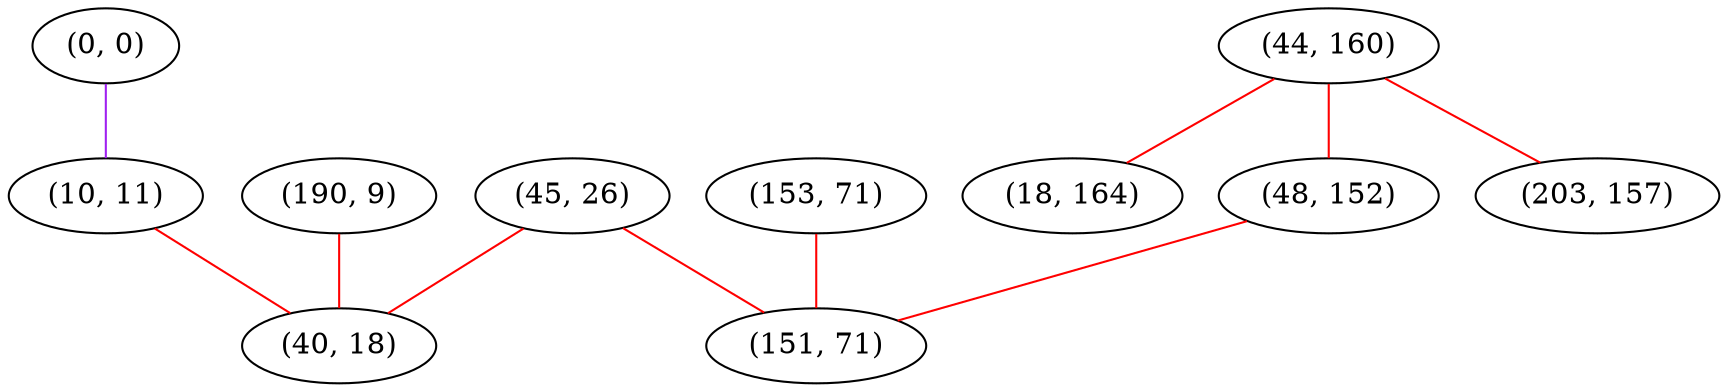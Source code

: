 graph "" {
"(0, 0)";
"(10, 11)";
"(44, 160)";
"(190, 9)";
"(45, 26)";
"(18, 164)";
"(153, 71)";
"(40, 18)";
"(48, 152)";
"(151, 71)";
"(203, 157)";
"(0, 0)" -- "(10, 11)"  [color=purple, key=0, weight=4];
"(10, 11)" -- "(40, 18)"  [color=red, key=0, weight=1];
"(44, 160)" -- "(48, 152)"  [color=red, key=0, weight=1];
"(44, 160)" -- "(18, 164)"  [color=red, key=0, weight=1];
"(44, 160)" -- "(203, 157)"  [color=red, key=0, weight=1];
"(190, 9)" -- "(40, 18)"  [color=red, key=0, weight=1];
"(45, 26)" -- "(40, 18)"  [color=red, key=0, weight=1];
"(45, 26)" -- "(151, 71)"  [color=red, key=0, weight=1];
"(153, 71)" -- "(151, 71)"  [color=red, key=0, weight=1];
"(48, 152)" -- "(151, 71)"  [color=red, key=0, weight=1];
}
